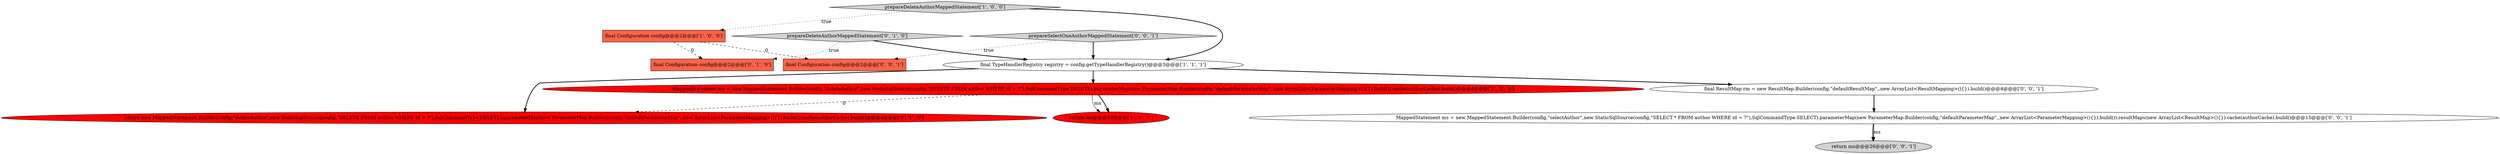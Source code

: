 digraph {
7 [style = filled, label = "prepareDeleteAuthorMappedStatement['0', '1', '0']", fillcolor = lightgray, shape = diamond image = "AAA0AAABBB2BBB"];
11 [style = filled, label = "MappedStatement ms = new MappedStatement.Builder(config,\"selectAuthor\",new StaticSqlSource(config,\"SELECT * FROM author WHERE id = ?\"),SqlCommandType.SELECT).parameterMap(new ParameterMap.Builder(config,\"defaultParameterMap\",,new ArrayList<ParameterMapping>(){}).build()).resultMaps(new ArrayList<ResultMap>(){}).cache(authorCache).build()@@@15@@@['0', '0', '1']", fillcolor = white, shape = ellipse image = "AAA0AAABBB3BBB"];
2 [style = filled, label = "prepareDeleteAuthorMappedStatement['1', '0', '0']", fillcolor = lightgray, shape = diamond image = "AAA0AAABBB1BBB"];
6 [style = filled, label = "final Configuration config@@@2@@@['0', '1', '0']", fillcolor = tomato, shape = box image = "AAA1AAABBB2BBB"];
1 [style = filled, label = "MappedStatement ms = new MappedStatement.Builder(config,\"deleteAuthor\",new StaticSqlSource(config,\"DELETE FROM author WHERE id = ?\"),SqlCommandType.DELETE).parameterMap(new ParameterMap.Builder(config,\"defaultParameterMap\",,new ArrayList<ParameterMapping>(){}).build()).cache(authorCache).build()@@@4@@@['1', '0', '0']", fillcolor = red, shape = ellipse image = "AAA1AAABBB1BBB"];
9 [style = filled, label = "final ResultMap rm = new ResultMap.Builder(config,\"defaultResultMap\",,new ArrayList<ResultMapping>(){}).build()@@@4@@@['0', '0', '1']", fillcolor = white, shape = ellipse image = "AAA0AAABBB3BBB"];
0 [style = filled, label = "final TypeHandlerRegistry registry = config.getTypeHandlerRegistry()@@@3@@@['1', '1', '1']", fillcolor = white, shape = ellipse image = "AAA0AAABBB1BBB"];
10 [style = filled, label = "prepareSelectOneAuthorMappedStatement['0', '0', '1']", fillcolor = lightgray, shape = diamond image = "AAA0AAABBB3BBB"];
8 [style = filled, label = "return ms@@@26@@@['0', '0', '1']", fillcolor = lightgray, shape = ellipse image = "AAA0AAABBB3BBB"];
3 [style = filled, label = "final Configuration config@@@2@@@['1', '0', '0']", fillcolor = tomato, shape = box image = "AAA1AAABBB1BBB"];
4 [style = filled, label = "return ms@@@10@@@['1', '0', '0']", fillcolor = red, shape = ellipse image = "AAA1AAABBB1BBB"];
5 [style = filled, label = "return new MappedStatement.Builder(config,\"deleteAuthor\",new StaticSqlSource(config,\"DELETE FROM author WHERE id = ?\"),SqlCommandType.DELETE).parameterMap(new ParameterMap.Builder(config,\"defaultParameterMap\",,new ArrayList<ParameterMapping>(){}).build()).cache(authorCache).build()@@@4@@@['0', '1', '0']", fillcolor = red, shape = ellipse image = "AAA1AAABBB2BBB"];
12 [style = filled, label = "final Configuration config@@@2@@@['0', '0', '1']", fillcolor = tomato, shape = box image = "AAA0AAABBB3BBB"];
2->3 [style = dotted, label="true"];
11->8 [style = bold, label=""];
7->6 [style = dotted, label="true"];
1->4 [style = bold, label=""];
0->9 [style = bold, label=""];
2->0 [style = bold, label=""];
7->0 [style = bold, label=""];
10->12 [style = dotted, label="true"];
3->6 [style = dashed, label="0"];
1->5 [style = dashed, label="0"];
9->11 [style = bold, label=""];
11->8 [style = solid, label="ms"];
3->12 [style = dashed, label="0"];
0->1 [style = bold, label=""];
10->0 [style = bold, label=""];
0->5 [style = bold, label=""];
1->4 [style = solid, label="ms"];
}
